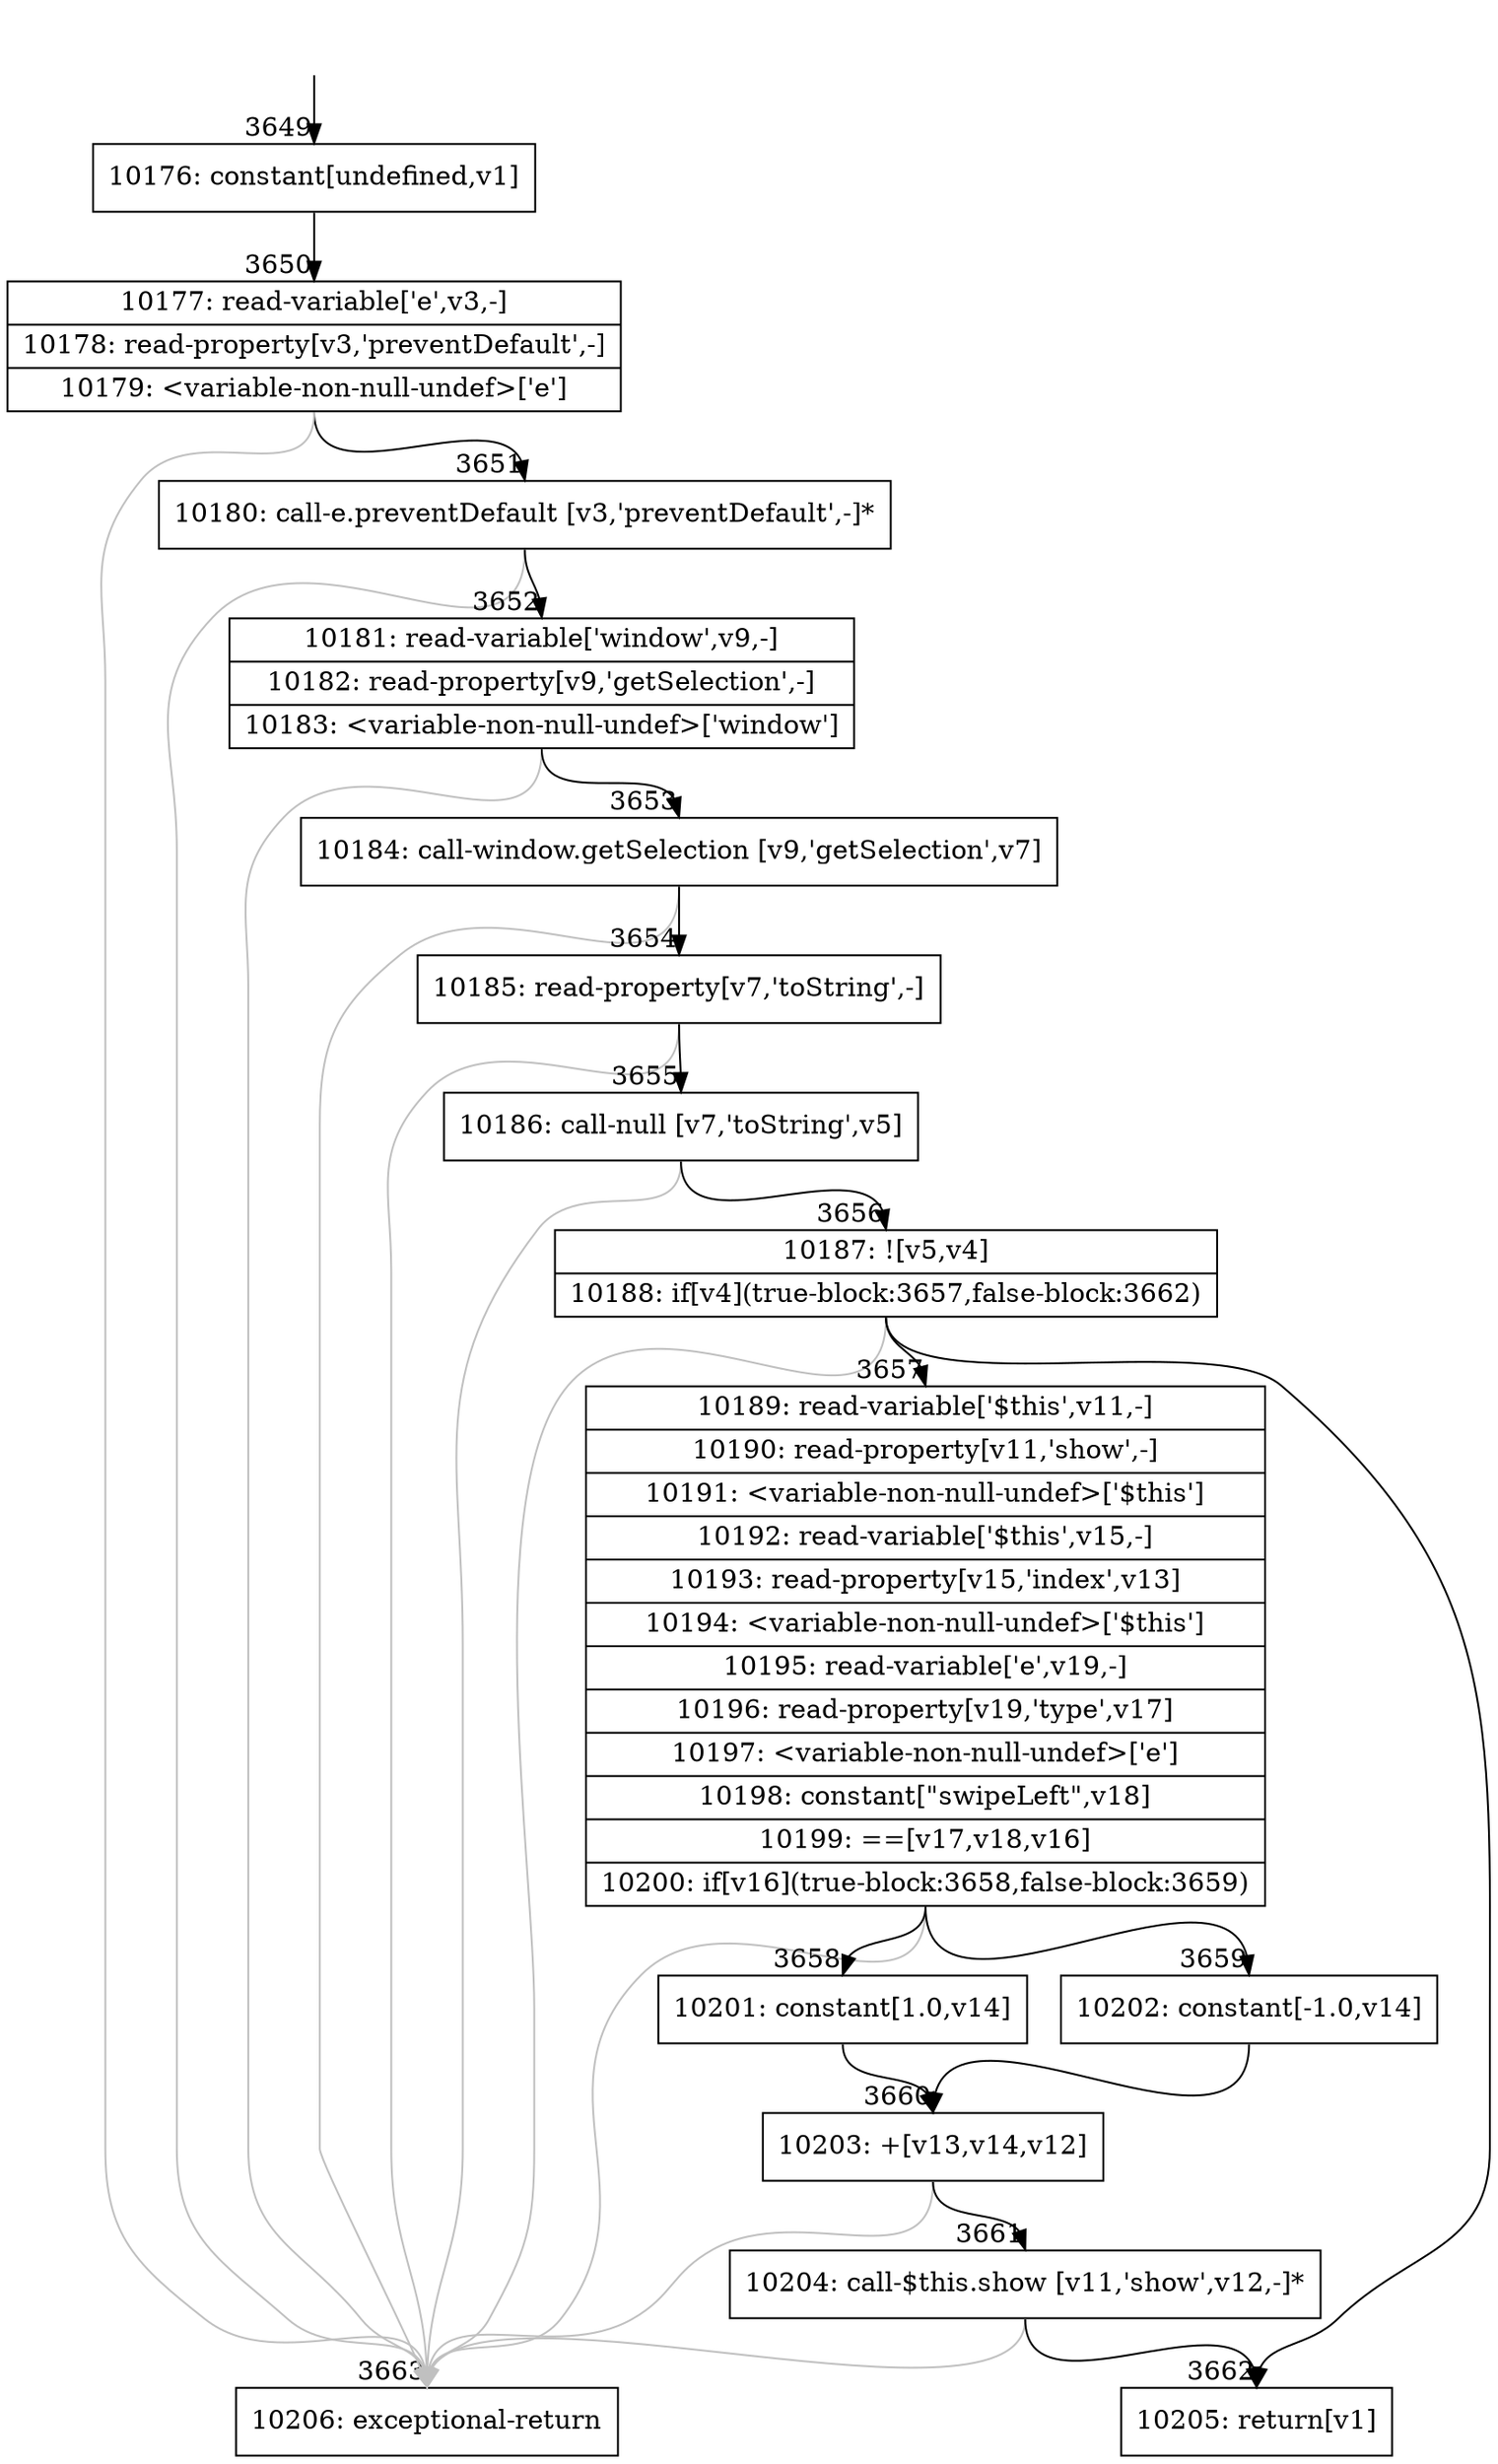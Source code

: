 digraph {
rankdir="TD"
BB_entry277[shape=none,label=""];
BB_entry277 -> BB3649 [tailport=s, headport=n, headlabel="    3649"]
BB3649 [shape=record label="{10176: constant[undefined,v1]}" ] 
BB3649 -> BB3650 [tailport=s, headport=n, headlabel="      3650"]
BB3650 [shape=record label="{10177: read-variable['e',v3,-]|10178: read-property[v3,'preventDefault',-]|10179: \<variable-non-null-undef\>['e']}" ] 
BB3650 -> BB3651 [tailport=s, headport=n, headlabel="      3651"]
BB3650 -> BB3663 [tailport=s, headport=n, color=gray, headlabel="      3663"]
BB3651 [shape=record label="{10180: call-e.preventDefault [v3,'preventDefault',-]*}" ] 
BB3651 -> BB3652 [tailport=s, headport=n, headlabel="      3652"]
BB3651 -> BB3663 [tailport=s, headport=n, color=gray]
BB3652 [shape=record label="{10181: read-variable['window',v9,-]|10182: read-property[v9,'getSelection',-]|10183: \<variable-non-null-undef\>['window']}" ] 
BB3652 -> BB3653 [tailport=s, headport=n, headlabel="      3653"]
BB3652 -> BB3663 [tailport=s, headport=n, color=gray]
BB3653 [shape=record label="{10184: call-window.getSelection [v9,'getSelection',v7]}" ] 
BB3653 -> BB3654 [tailport=s, headport=n, headlabel="      3654"]
BB3653 -> BB3663 [tailport=s, headport=n, color=gray]
BB3654 [shape=record label="{10185: read-property[v7,'toString',-]}" ] 
BB3654 -> BB3655 [tailport=s, headport=n, headlabel="      3655"]
BB3654 -> BB3663 [tailport=s, headport=n, color=gray]
BB3655 [shape=record label="{10186: call-null [v7,'toString',v5]}" ] 
BB3655 -> BB3656 [tailport=s, headport=n, headlabel="      3656"]
BB3655 -> BB3663 [tailport=s, headport=n, color=gray]
BB3656 [shape=record label="{10187: ![v5,v4]|10188: if[v4](true-block:3657,false-block:3662)}" ] 
BB3656 -> BB3657 [tailport=s, headport=n, headlabel="      3657"]
BB3656 -> BB3662 [tailport=s, headport=n, headlabel="      3662"]
BB3656 -> BB3663 [tailport=s, headport=n, color=gray]
BB3657 [shape=record label="{10189: read-variable['$this',v11,-]|10190: read-property[v11,'show',-]|10191: \<variable-non-null-undef\>['$this']|10192: read-variable['$this',v15,-]|10193: read-property[v15,'index',v13]|10194: \<variable-non-null-undef\>['$this']|10195: read-variable['e',v19,-]|10196: read-property[v19,'type',v17]|10197: \<variable-non-null-undef\>['e']|10198: constant[\"swipeLeft\",v18]|10199: ==[v17,v18,v16]|10200: if[v16](true-block:3658,false-block:3659)}" ] 
BB3657 -> BB3658 [tailport=s, headport=n, headlabel="      3658"]
BB3657 -> BB3659 [tailport=s, headport=n, headlabel="      3659"]
BB3657 -> BB3663 [tailport=s, headport=n, color=gray]
BB3658 [shape=record label="{10201: constant[1.0,v14]}" ] 
BB3658 -> BB3660 [tailport=s, headport=n, headlabel="      3660"]
BB3659 [shape=record label="{10202: constant[-1.0,v14]}" ] 
BB3659 -> BB3660 [tailport=s, headport=n]
BB3660 [shape=record label="{10203: +[v13,v14,v12]}" ] 
BB3660 -> BB3661 [tailport=s, headport=n, headlabel="      3661"]
BB3660 -> BB3663 [tailport=s, headport=n, color=gray]
BB3661 [shape=record label="{10204: call-$this.show [v11,'show',v12,-]*}" ] 
BB3661 -> BB3662 [tailport=s, headport=n]
BB3661 -> BB3663 [tailport=s, headport=n, color=gray]
BB3662 [shape=record label="{10205: return[v1]}" ] 
BB3663 [shape=record label="{10206: exceptional-return}" ] 
//#$~ 2815
}
